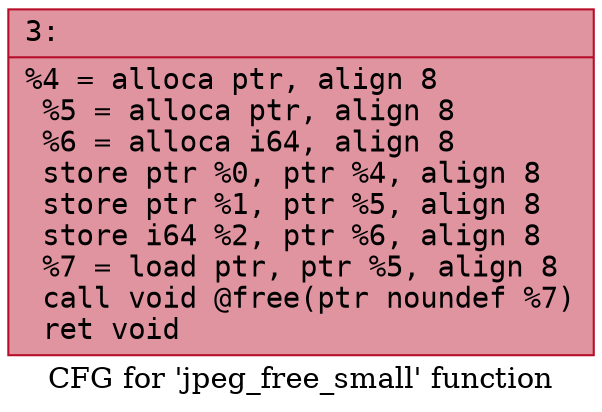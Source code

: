 digraph "CFG for 'jpeg_free_small' function" {
	label="CFG for 'jpeg_free_small' function";

	Node0x6000006c5f90 [shape=record,color="#b70d28ff", style=filled, fillcolor="#b70d2870" fontname="Courier",label="{3:\l|  %4 = alloca ptr, align 8\l  %5 = alloca ptr, align 8\l  %6 = alloca i64, align 8\l  store ptr %0, ptr %4, align 8\l  store ptr %1, ptr %5, align 8\l  store i64 %2, ptr %6, align 8\l  %7 = load ptr, ptr %5, align 8\l  call void @free(ptr noundef %7)\l  ret void\l}"];
}
